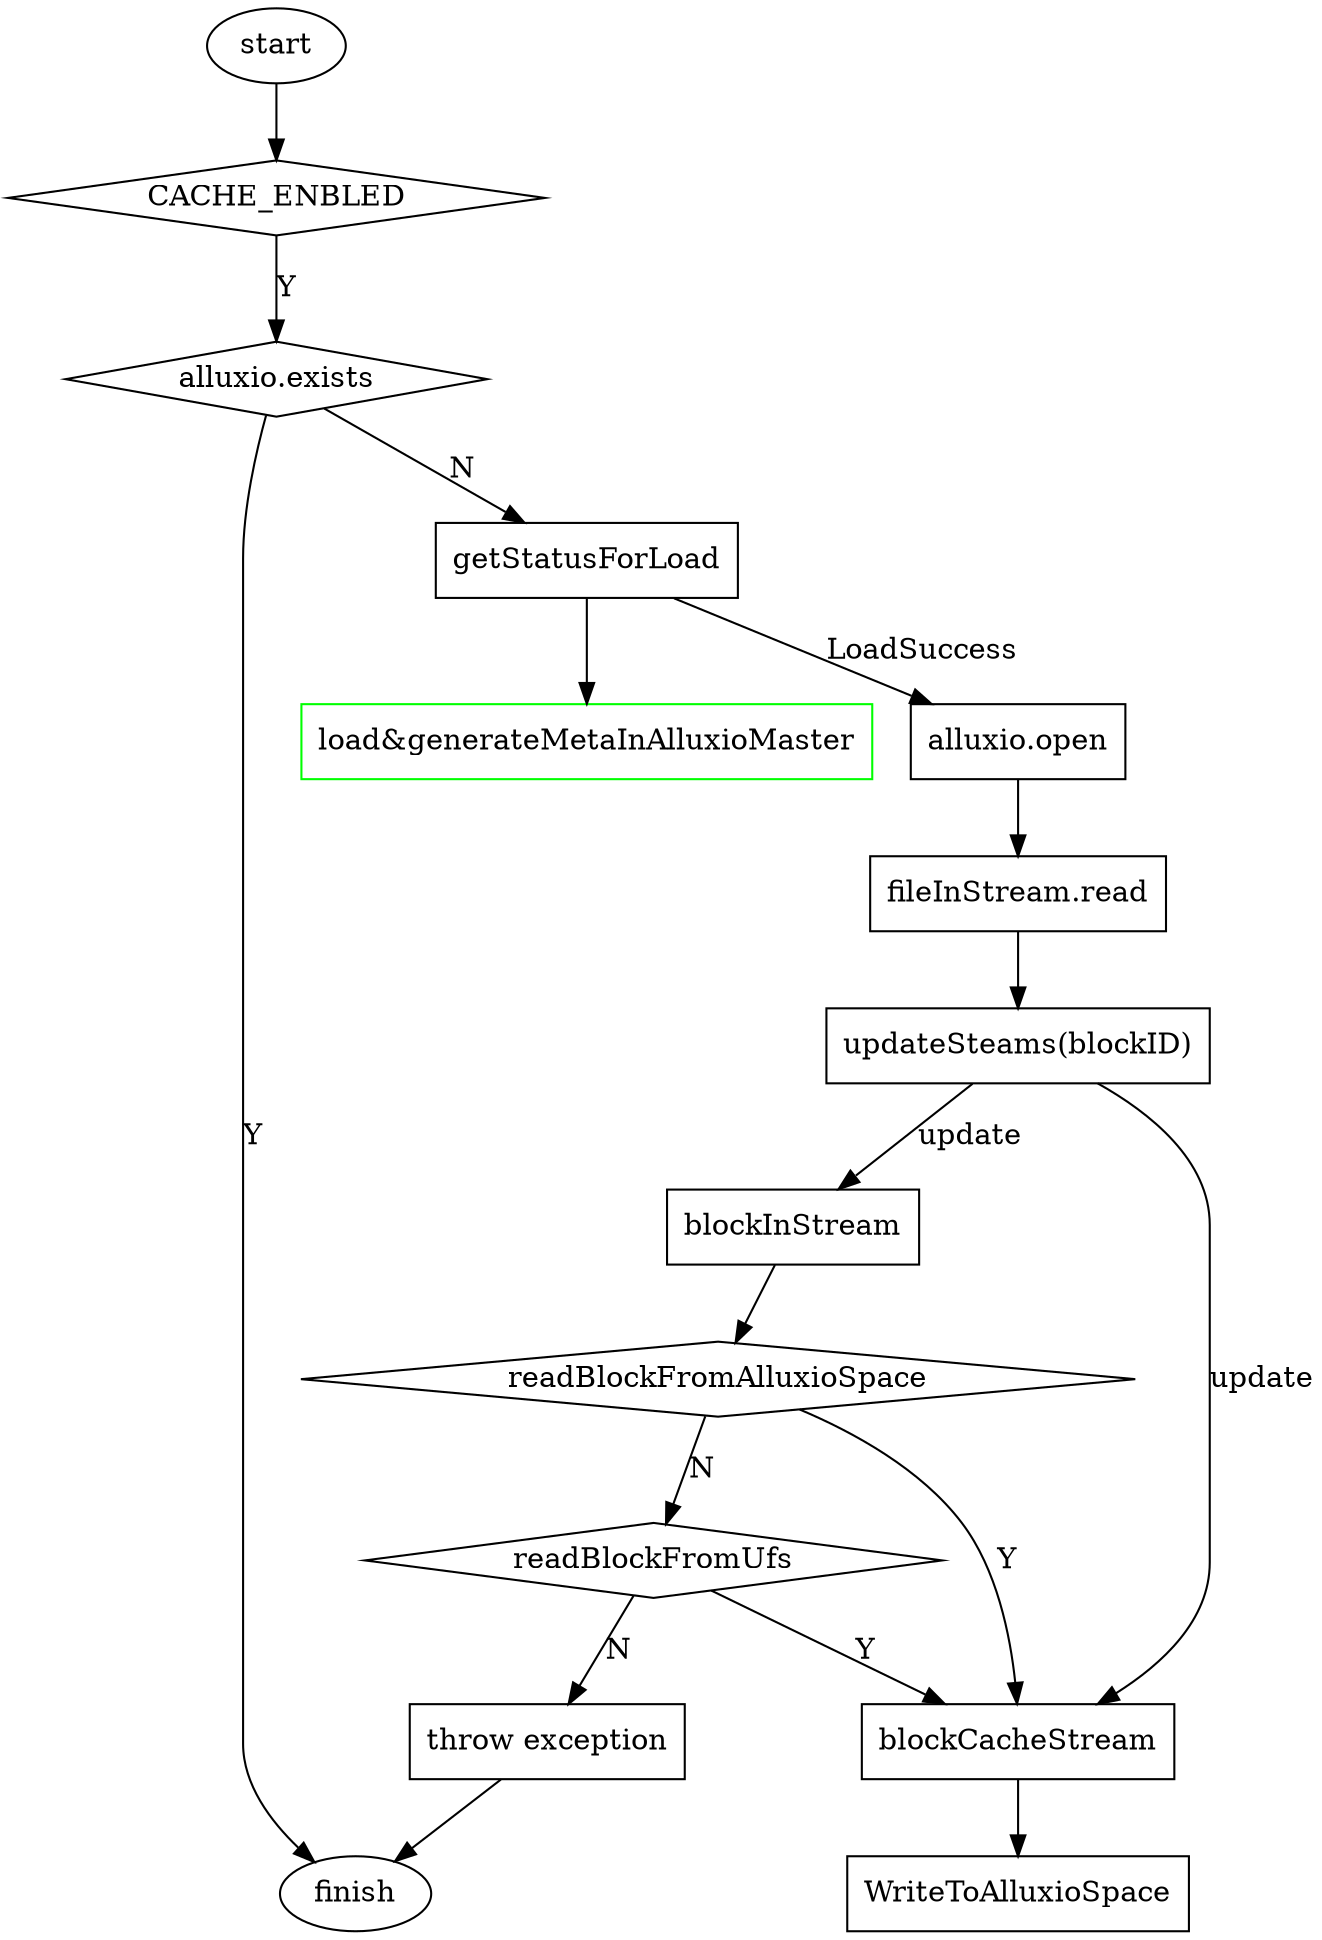digraph open{
	CACHE_ENBLED[shape=diamond];
	start[shape=ellipse];
	isExistInAlluxio[shape=diamond, label="alluxio.exists"];
	exception[shape = box, label = "throw exception"];
	finish[shape=ellipse];
	aOpen[shape = box, label = "alluxio.open"];
	getStatusForLoad[shape = box, label = "getStatusForLoad"];
	fileInstreamRead[shape = box, label = "fileInStream.read"];
	loadAndGenerateMetadataInAlluxioMaster[shape = box, label = "load&generateMetaInAlluxioMaster", color = green];
	updateSteams[shape = box, label = "updateSteams(blockID)"];
	blockInStream[shape = box, label = "blockInStream"];
	blockCacheStream[shape = box, label = "blockCacheStream"];
	readBlockFromAlluxioSpace[shape = diamond, label = "readBlockFromAlluxioSpace"];
	readBlockFromUfs[shape = diamond, label = "readBlockFromUfs"];
	AlluxioSpaceWrite[shape = box, label = "WriteToAlluxioSpace"];

	start -> CACHE_ENBLED;
	CACHE_ENBLED -> isExistInAlluxio[label = "Y"];
	isExistInAlluxio -> finish[label = "Y"];
	isExistInAlluxio -> getStatusForLoad[label = "N"];
	getStatusForLoad -> loadAndGenerateMetadataInAlluxioMaster;
	getStatusForLoad -> aOpen[label = "LoadSuccess"];
	aOpen -> fileInstreamRead;
	fileInstreamRead -> updateSteams;
	updateSteams -> blockInStream[label = "update"];
	updateSteams -> blockCacheStream[label = "update"];
	blockInStream -> readBlockFromAlluxioSpace;
	readBlockFromAlluxioSpace -> blockCacheStream[label = "Y"];
	readBlockFromAlluxioSpace -> readBlockFromUfs[label = "N"];
	readBlockFromUfs -> blockCacheStream[label = "Y"];
	readBlockFromUfs -> exception[label = "N"];
	exception -> finish;
	blockCacheStream -> AlluxioSpaceWrite;
}